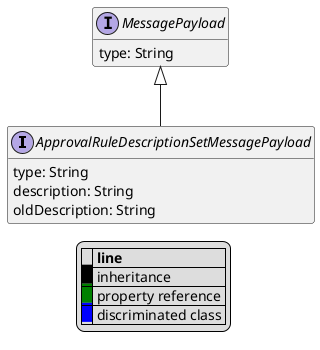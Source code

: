 @startuml

hide empty fields
hide empty methods
legend
|= |= line |
|<back:black>   </back>| inheritance |
|<back:green>   </back>| property reference |
|<back:blue>   </back>| discriminated class |
endlegend
interface ApprovalRuleDescriptionSetMessagePayload [[ApprovalRuleDescriptionSetMessagePayload.svg]] extends MessagePayload {
    type: String
    description: String
    oldDescription: String
}
interface MessagePayload [[MessagePayload.svg]]  {
    type: String
}





@enduml

